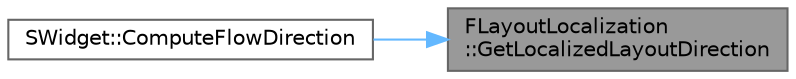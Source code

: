 digraph "FLayoutLocalization::GetLocalizedLayoutDirection"
{
 // INTERACTIVE_SVG=YES
 // LATEX_PDF_SIZE
  bgcolor="transparent";
  edge [fontname=Helvetica,fontsize=10,labelfontname=Helvetica,labelfontsize=10];
  node [fontname=Helvetica,fontsize=10,shape=box,height=0.2,width=0.4];
  rankdir="RL";
  Node1 [id="Node000001",label="FLayoutLocalization\l::GetLocalizedLayoutDirection",height=0.2,width=0.4,color="gray40", fillcolor="grey60", style="filled", fontcolor="black",tooltip="Gets the current expected flow direction based on localization."];
  Node1 -> Node2 [id="edge1_Node000001_Node000002",dir="back",color="steelblue1",style="solid",tooltip=" "];
  Node2 [id="Node000002",label="SWidget::ComputeFlowDirection",height=0.2,width=0.4,color="grey40", fillcolor="white", style="filled",URL="$dd/de2/classSWidget.html#a8522dc76e8adcef04bef695f3647030c",tooltip="Establishes a new flow direction potentially, if this widget has a particular preference for it and a..."];
}
